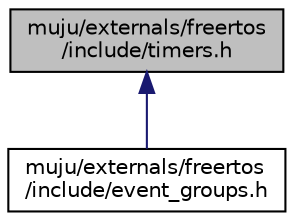 digraph "muju/externals/freertos/include/timers.h"
{
  edge [fontname="Helvetica",fontsize="10",labelfontname="Helvetica",labelfontsize="10"];
  node [fontname="Helvetica",fontsize="10",shape=record];
  Node3 [label="muju/externals/freertos\l/include/timers.h",height=0.2,width=0.4,color="black", fillcolor="grey75", style="filled", fontcolor="black"];
  Node3 -> Node4 [dir="back",color="midnightblue",fontsize="10",style="solid",fontname="Helvetica"];
  Node4 [label="muju/externals/freertos\l/include/event_groups.h",height=0.2,width=0.4,color="black", fillcolor="white", style="filled",URL="$externals_2freertos_2include_2event__groups_8h.html"];
}
